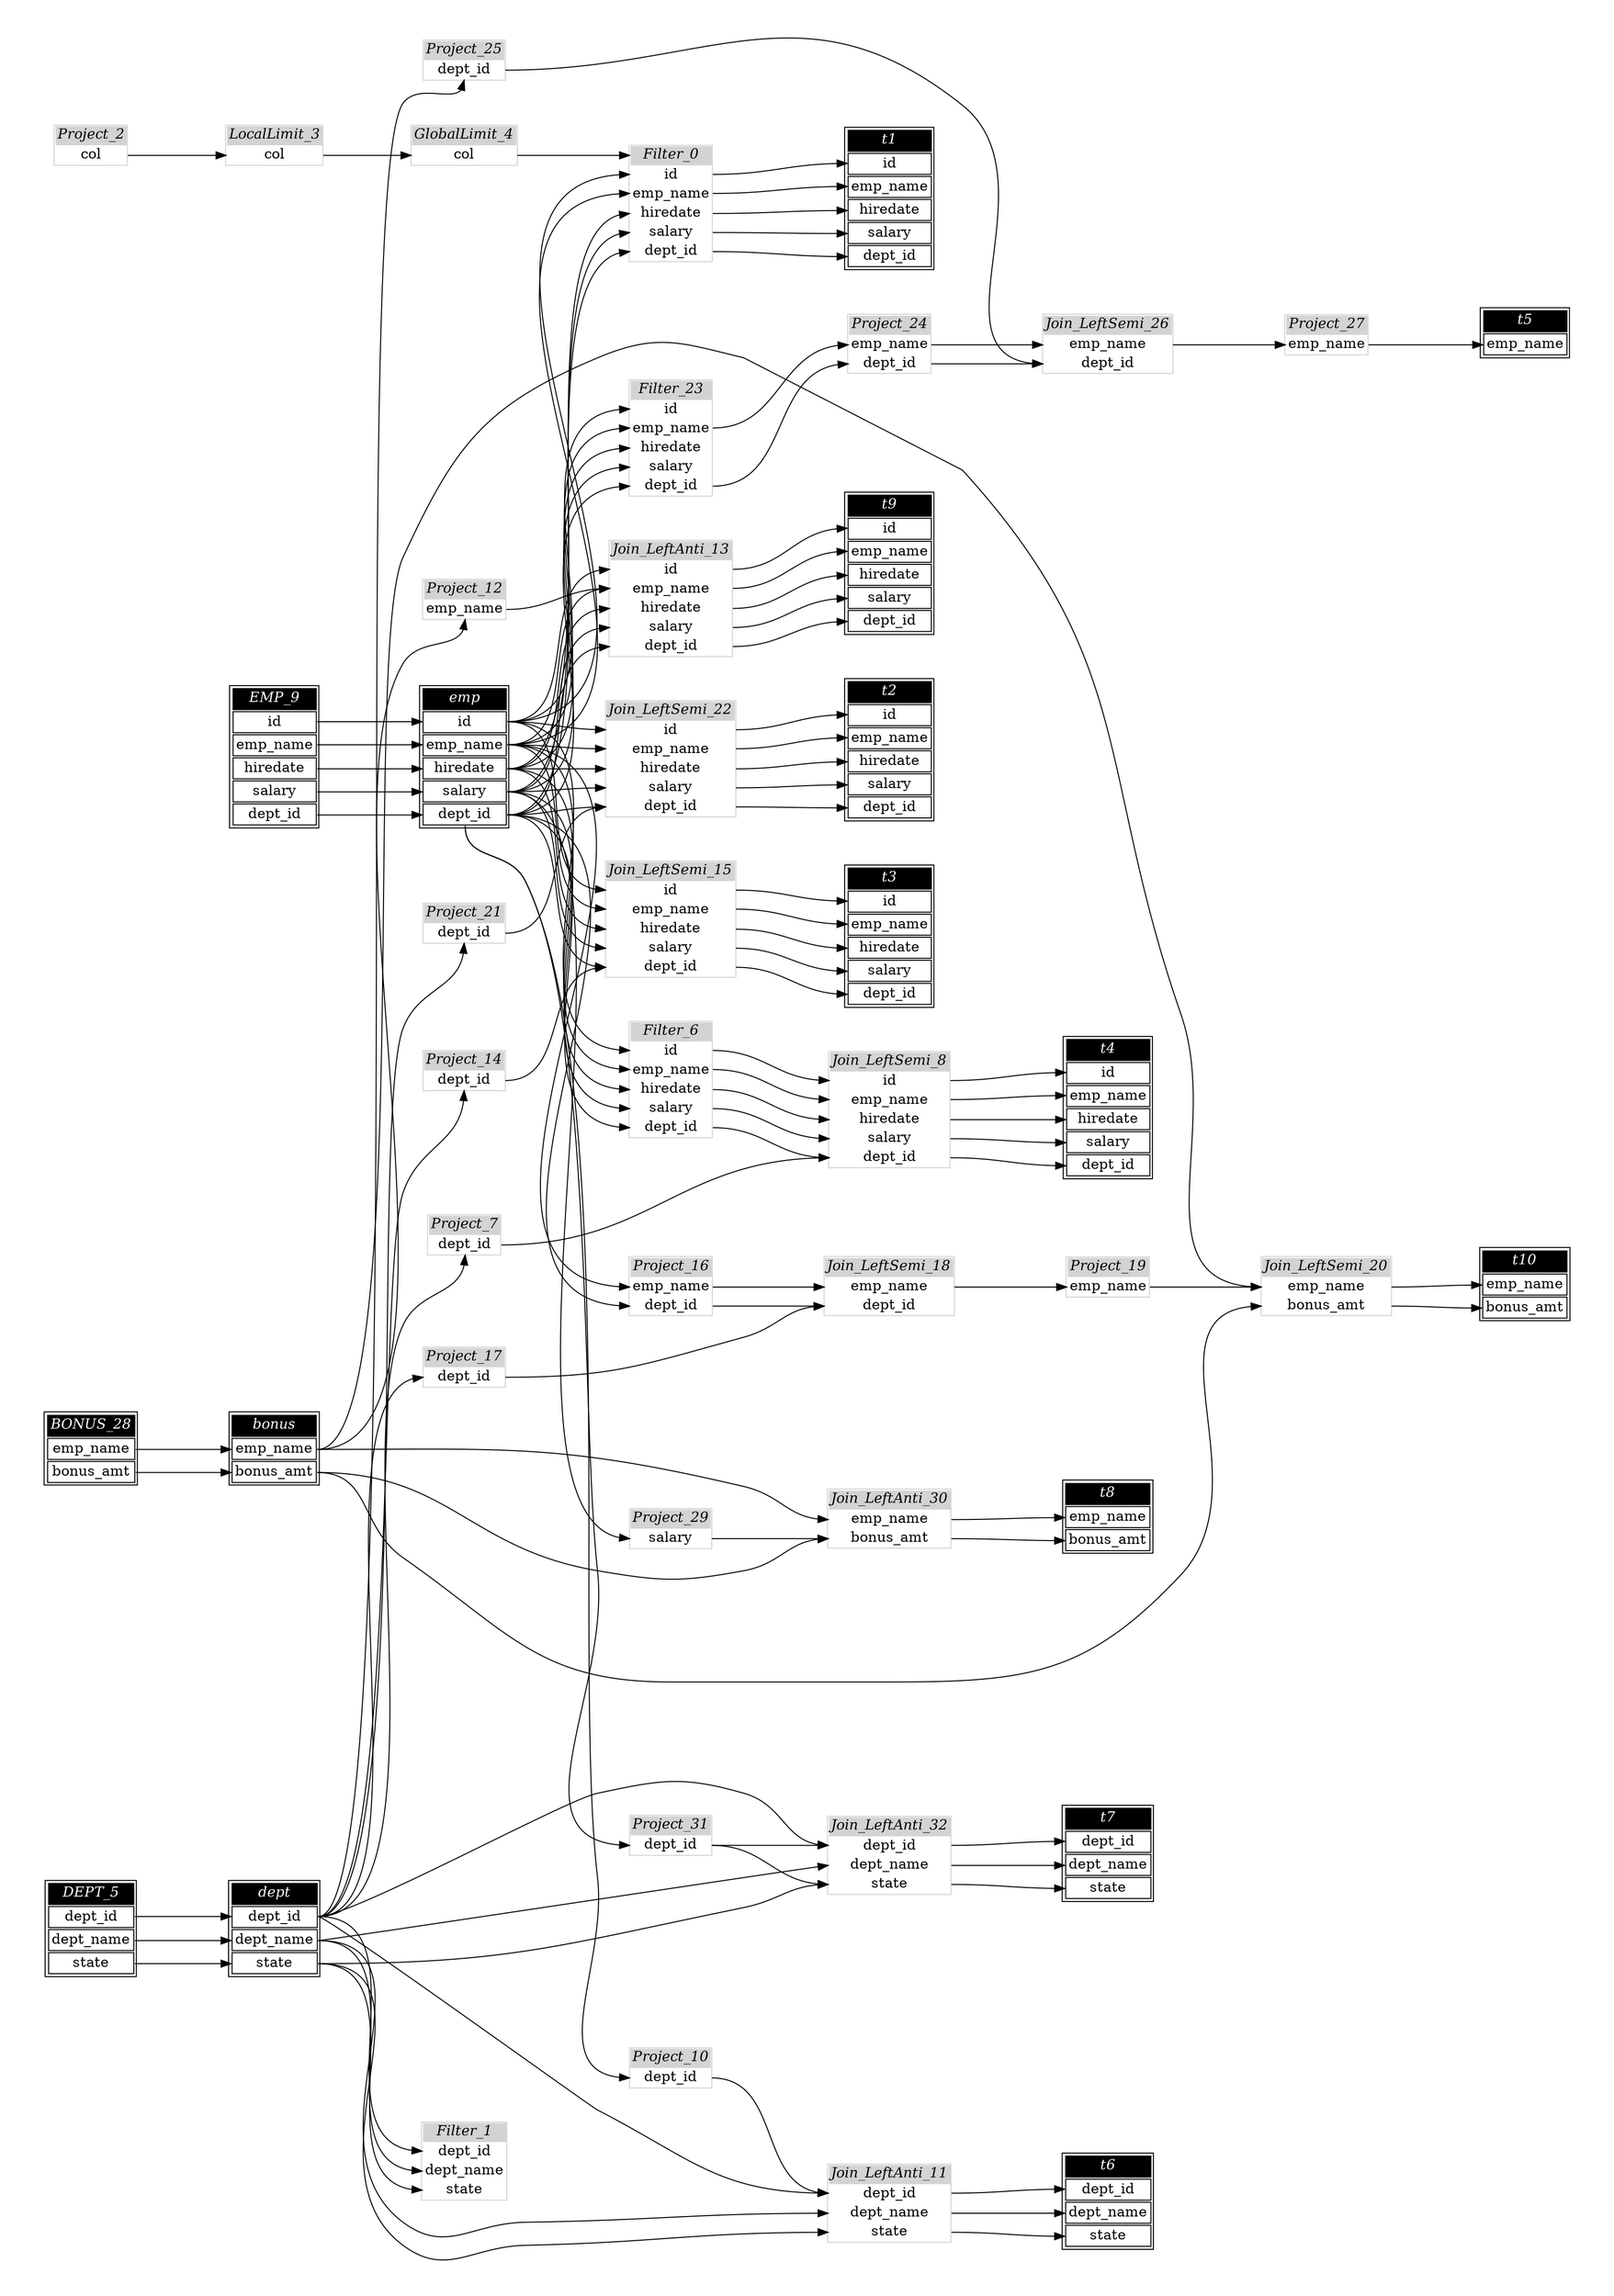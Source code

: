 // Automatically generated by SQLFlowTestSuite


digraph {
  graph [pad="0.5" nodesep="0.5" ranksep="1" fontname="Helvetica" rankdir=LR];
  node [shape=plaintext]

  
"BONUS_28" [color="black" label=<
<table>
  <tr><td bgcolor="black" port="nodeName"><i><font color="white">BONUS_28</font></i></td></tr>
  <tr><td port="0">emp_name</td></tr>
<tr><td port="1">bonus_amt</td></tr>
</table>>];
       

"DEPT_5" [color="black" label=<
<table>
  <tr><td bgcolor="black" port="nodeName"><i><font color="white">DEPT_5</font></i></td></tr>
  <tr><td port="0">dept_id</td></tr>
<tr><td port="1">dept_name</td></tr>
<tr><td port="2">state</td></tr>
</table>>];
       

"EMP_9" [color="black" label=<
<table>
  <tr><td bgcolor="black" port="nodeName"><i><font color="white">EMP_9</font></i></td></tr>
  <tr><td port="0">id</td></tr>
<tr><td port="1">emp_name</td></tr>
<tr><td port="2">hiredate</td></tr>
<tr><td port="3">salary</td></tr>
<tr><td port="4">dept_id</td></tr>
</table>>];
       

"Filter_0" [label=<
<table color="lightgray" border="1" cellborder="0" cellspacing="0">
  <tr><td bgcolor="lightgray" port="nodeName"><i>Filter_0</i></td></tr>
  <tr><td port="0">id</td></tr>
<tr><td port="1">emp_name</td></tr>
<tr><td port="2">hiredate</td></tr>
<tr><td port="3">salary</td></tr>
<tr><td port="4">dept_id</td></tr>
</table>>];
       

"Filter_1" [label=<
<table color="lightgray" border="1" cellborder="0" cellspacing="0">
  <tr><td bgcolor="lightgray" port="nodeName"><i>Filter_1</i></td></tr>
  <tr><td port="0">dept_id</td></tr>
<tr><td port="1">dept_name</td></tr>
<tr><td port="2">state</td></tr>
</table>>];
       

"Filter_23" [label=<
<table color="lightgray" border="1" cellborder="0" cellspacing="0">
  <tr><td bgcolor="lightgray" port="nodeName"><i>Filter_23</i></td></tr>
  <tr><td port="0">id</td></tr>
<tr><td port="1">emp_name</td></tr>
<tr><td port="2">hiredate</td></tr>
<tr><td port="3">salary</td></tr>
<tr><td port="4">dept_id</td></tr>
</table>>];
       

"Filter_6" [label=<
<table color="lightgray" border="1" cellborder="0" cellspacing="0">
  <tr><td bgcolor="lightgray" port="nodeName"><i>Filter_6</i></td></tr>
  <tr><td port="0">id</td></tr>
<tr><td port="1">emp_name</td></tr>
<tr><td port="2">hiredate</td></tr>
<tr><td port="3">salary</td></tr>
<tr><td port="4">dept_id</td></tr>
</table>>];
       

"GlobalLimit_4" [label=<
<table color="lightgray" border="1" cellborder="0" cellspacing="0">
  <tr><td bgcolor="lightgray" port="nodeName"><i>GlobalLimit_4</i></td></tr>
  <tr><td port="0">col</td></tr>
</table>>];
       

"Join_LeftAnti_11" [label=<
<table color="lightgray" border="1" cellborder="0" cellspacing="0">
  <tr><td bgcolor="lightgray" port="nodeName"><i>Join_LeftAnti_11</i></td></tr>
  <tr><td port="0">dept_id</td></tr>
<tr><td port="1">dept_name</td></tr>
<tr><td port="2">state</td></tr>
</table>>];
       

"Join_LeftAnti_13" [label=<
<table color="lightgray" border="1" cellborder="0" cellspacing="0">
  <tr><td bgcolor="lightgray" port="nodeName"><i>Join_LeftAnti_13</i></td></tr>
  <tr><td port="0">id</td></tr>
<tr><td port="1">emp_name</td></tr>
<tr><td port="2">hiredate</td></tr>
<tr><td port="3">salary</td></tr>
<tr><td port="4">dept_id</td></tr>
</table>>];
       

"Join_LeftAnti_30" [label=<
<table color="lightgray" border="1" cellborder="0" cellspacing="0">
  <tr><td bgcolor="lightgray" port="nodeName"><i>Join_LeftAnti_30</i></td></tr>
  <tr><td port="0">emp_name</td></tr>
<tr><td port="1">bonus_amt</td></tr>
</table>>];
       

"Join_LeftAnti_32" [label=<
<table color="lightgray" border="1" cellborder="0" cellspacing="0">
  <tr><td bgcolor="lightgray" port="nodeName"><i>Join_LeftAnti_32</i></td></tr>
  <tr><td port="0">dept_id</td></tr>
<tr><td port="1">dept_name</td></tr>
<tr><td port="2">state</td></tr>
</table>>];
       

"Join_LeftSemi_15" [label=<
<table color="lightgray" border="1" cellborder="0" cellspacing="0">
  <tr><td bgcolor="lightgray" port="nodeName"><i>Join_LeftSemi_15</i></td></tr>
  <tr><td port="0">id</td></tr>
<tr><td port="1">emp_name</td></tr>
<tr><td port="2">hiredate</td></tr>
<tr><td port="3">salary</td></tr>
<tr><td port="4">dept_id</td></tr>
</table>>];
       

"Join_LeftSemi_18" [label=<
<table color="lightgray" border="1" cellborder="0" cellspacing="0">
  <tr><td bgcolor="lightgray" port="nodeName"><i>Join_LeftSemi_18</i></td></tr>
  <tr><td port="0">emp_name</td></tr>
<tr><td port="1">dept_id</td></tr>
</table>>];
       

"Join_LeftSemi_20" [label=<
<table color="lightgray" border="1" cellborder="0" cellspacing="0">
  <tr><td bgcolor="lightgray" port="nodeName"><i>Join_LeftSemi_20</i></td></tr>
  <tr><td port="0">emp_name</td></tr>
<tr><td port="1">bonus_amt</td></tr>
</table>>];
       

"Join_LeftSemi_22" [label=<
<table color="lightgray" border="1" cellborder="0" cellspacing="0">
  <tr><td bgcolor="lightgray" port="nodeName"><i>Join_LeftSemi_22</i></td></tr>
  <tr><td port="0">id</td></tr>
<tr><td port="1">emp_name</td></tr>
<tr><td port="2">hiredate</td></tr>
<tr><td port="3">salary</td></tr>
<tr><td port="4">dept_id</td></tr>
</table>>];
       

"Join_LeftSemi_26" [label=<
<table color="lightgray" border="1" cellborder="0" cellspacing="0">
  <tr><td bgcolor="lightgray" port="nodeName"><i>Join_LeftSemi_26</i></td></tr>
  <tr><td port="0">emp_name</td></tr>
<tr><td port="1">dept_id</td></tr>
</table>>];
       

"Join_LeftSemi_8" [label=<
<table color="lightgray" border="1" cellborder="0" cellspacing="0">
  <tr><td bgcolor="lightgray" port="nodeName"><i>Join_LeftSemi_8</i></td></tr>
  <tr><td port="0">id</td></tr>
<tr><td port="1">emp_name</td></tr>
<tr><td port="2">hiredate</td></tr>
<tr><td port="3">salary</td></tr>
<tr><td port="4">dept_id</td></tr>
</table>>];
       

"LocalLimit_3" [label=<
<table color="lightgray" border="1" cellborder="0" cellspacing="0">
  <tr><td bgcolor="lightgray" port="nodeName"><i>LocalLimit_3</i></td></tr>
  <tr><td port="0">col</td></tr>
</table>>];
       

"Project_10" [label=<
<table color="lightgray" border="1" cellborder="0" cellspacing="0">
  <tr><td bgcolor="lightgray" port="nodeName"><i>Project_10</i></td></tr>
  <tr><td port="0">dept_id</td></tr>
</table>>];
       

"Project_12" [label=<
<table color="lightgray" border="1" cellborder="0" cellspacing="0">
  <tr><td bgcolor="lightgray" port="nodeName"><i>Project_12</i></td></tr>
  <tr><td port="0">emp_name</td></tr>
</table>>];
       

"Project_14" [label=<
<table color="lightgray" border="1" cellborder="0" cellspacing="0">
  <tr><td bgcolor="lightgray" port="nodeName"><i>Project_14</i></td></tr>
  <tr><td port="0">dept_id</td></tr>
</table>>];
       

"Project_16" [label=<
<table color="lightgray" border="1" cellborder="0" cellspacing="0">
  <tr><td bgcolor="lightgray" port="nodeName"><i>Project_16</i></td></tr>
  <tr><td port="0">emp_name</td></tr>
<tr><td port="1">dept_id</td></tr>
</table>>];
       

"Project_17" [label=<
<table color="lightgray" border="1" cellborder="0" cellspacing="0">
  <tr><td bgcolor="lightgray" port="nodeName"><i>Project_17</i></td></tr>
  <tr><td port="0">dept_id</td></tr>
</table>>];
       

"Project_19" [label=<
<table color="lightgray" border="1" cellborder="0" cellspacing="0">
  <tr><td bgcolor="lightgray" port="nodeName"><i>Project_19</i></td></tr>
  <tr><td port="0">emp_name</td></tr>
</table>>];
       

"Project_2" [label=<
<table color="lightgray" border="1" cellborder="0" cellspacing="0">
  <tr><td bgcolor="lightgray" port="nodeName"><i>Project_2</i></td></tr>
  <tr><td port="0">col</td></tr>
</table>>];
       

"Project_21" [label=<
<table color="lightgray" border="1" cellborder="0" cellspacing="0">
  <tr><td bgcolor="lightgray" port="nodeName"><i>Project_21</i></td></tr>
  <tr><td port="0">dept_id</td></tr>
</table>>];
       

"Project_24" [label=<
<table color="lightgray" border="1" cellborder="0" cellspacing="0">
  <tr><td bgcolor="lightgray" port="nodeName"><i>Project_24</i></td></tr>
  <tr><td port="0">emp_name</td></tr>
<tr><td port="1">dept_id</td></tr>
</table>>];
       

"Project_25" [label=<
<table color="lightgray" border="1" cellborder="0" cellspacing="0">
  <tr><td bgcolor="lightgray" port="nodeName"><i>Project_25</i></td></tr>
  <tr><td port="0">dept_id</td></tr>
</table>>];
       

"Project_27" [label=<
<table color="lightgray" border="1" cellborder="0" cellspacing="0">
  <tr><td bgcolor="lightgray" port="nodeName"><i>Project_27</i></td></tr>
  <tr><td port="0">emp_name</td></tr>
</table>>];
       

"Project_29" [label=<
<table color="lightgray" border="1" cellborder="0" cellspacing="0">
  <tr><td bgcolor="lightgray" port="nodeName"><i>Project_29</i></td></tr>
  <tr><td port="0">salary</td></tr>
</table>>];
       

"Project_31" [label=<
<table color="lightgray" border="1" cellborder="0" cellspacing="0">
  <tr><td bgcolor="lightgray" port="nodeName"><i>Project_31</i></td></tr>
  <tr><td port="0">dept_id</td></tr>
</table>>];
       

"Project_7" [label=<
<table color="lightgray" border="1" cellborder="0" cellspacing="0">
  <tr><td bgcolor="lightgray" port="nodeName"><i>Project_7</i></td></tr>
  <tr><td port="0">dept_id</td></tr>
</table>>];
       

"bonus" [color="black" label=<
<table>
  <tr><td bgcolor="black" port="nodeName"><i><font color="white">bonus</font></i></td></tr>
  <tr><td port="0">emp_name</td></tr>
<tr><td port="1">bonus_amt</td></tr>
</table>>];
       

"dept" [color="black" label=<
<table>
  <tr><td bgcolor="black" port="nodeName"><i><font color="white">dept</font></i></td></tr>
  <tr><td port="0">dept_id</td></tr>
<tr><td port="1">dept_name</td></tr>
<tr><td port="2">state</td></tr>
</table>>];
       

"emp" [color="black" label=<
<table>
  <tr><td bgcolor="black" port="nodeName"><i><font color="white">emp</font></i></td></tr>
  <tr><td port="0">id</td></tr>
<tr><td port="1">emp_name</td></tr>
<tr><td port="2">hiredate</td></tr>
<tr><td port="3">salary</td></tr>
<tr><td port="4">dept_id</td></tr>
</table>>];
       

"t1" [color="black" label=<
<table>
  <tr><td bgcolor="black" port="nodeName"><i><font color="white">t1</font></i></td></tr>
  <tr><td port="0">id</td></tr>
<tr><td port="1">emp_name</td></tr>
<tr><td port="2">hiredate</td></tr>
<tr><td port="3">salary</td></tr>
<tr><td port="4">dept_id</td></tr>
</table>>];
       

"t10" [color="black" label=<
<table>
  <tr><td bgcolor="black" port="nodeName"><i><font color="white">t10</font></i></td></tr>
  <tr><td port="0">emp_name</td></tr>
<tr><td port="1">bonus_amt</td></tr>
</table>>];
       

"t2" [color="black" label=<
<table>
  <tr><td bgcolor="black" port="nodeName"><i><font color="white">t2</font></i></td></tr>
  <tr><td port="0">id</td></tr>
<tr><td port="1">emp_name</td></tr>
<tr><td port="2">hiredate</td></tr>
<tr><td port="3">salary</td></tr>
<tr><td port="4">dept_id</td></tr>
</table>>];
       

"t3" [color="black" label=<
<table>
  <tr><td bgcolor="black" port="nodeName"><i><font color="white">t3</font></i></td></tr>
  <tr><td port="0">id</td></tr>
<tr><td port="1">emp_name</td></tr>
<tr><td port="2">hiredate</td></tr>
<tr><td port="3">salary</td></tr>
<tr><td port="4">dept_id</td></tr>
</table>>];
       

"t4" [color="black" label=<
<table>
  <tr><td bgcolor="black" port="nodeName"><i><font color="white">t4</font></i></td></tr>
  <tr><td port="0">id</td></tr>
<tr><td port="1">emp_name</td></tr>
<tr><td port="2">hiredate</td></tr>
<tr><td port="3">salary</td></tr>
<tr><td port="4">dept_id</td></tr>
</table>>];
       

"t5" [color="black" label=<
<table>
  <tr><td bgcolor="black" port="nodeName"><i><font color="white">t5</font></i></td></tr>
  <tr><td port="0">emp_name</td></tr>
</table>>];
       

"t6" [color="black" label=<
<table>
  <tr><td bgcolor="black" port="nodeName"><i><font color="white">t6</font></i></td></tr>
  <tr><td port="0">dept_id</td></tr>
<tr><td port="1">dept_name</td></tr>
<tr><td port="2">state</td></tr>
</table>>];
       

"t7" [color="black" label=<
<table>
  <tr><td bgcolor="black" port="nodeName"><i><font color="white">t7</font></i></td></tr>
  <tr><td port="0">dept_id</td></tr>
<tr><td port="1">dept_name</td></tr>
<tr><td port="2">state</td></tr>
</table>>];
       

"t8" [color="black" label=<
<table>
  <tr><td bgcolor="black" port="nodeName"><i><font color="white">t8</font></i></td></tr>
  <tr><td port="0">emp_name</td></tr>
<tr><td port="1">bonus_amt</td></tr>
</table>>];
       

"t9" [color="black" label=<
<table>
  <tr><td bgcolor="black" port="nodeName"><i><font color="white">t9</font></i></td></tr>
  <tr><td port="0">id</td></tr>
<tr><td port="1">emp_name</td></tr>
<tr><td port="2">hiredate</td></tr>
<tr><td port="3">salary</td></tr>
<tr><td port="4">dept_id</td></tr>
</table>>];
       
  "BONUS_28":0 -> "bonus":0;
"BONUS_28":1 -> "bonus":1;
"DEPT_5":0 -> "dept":0;
"DEPT_5":1 -> "dept":1;
"DEPT_5":2 -> "dept":2;
"EMP_9":0 -> "emp":0;
"EMP_9":1 -> "emp":1;
"EMP_9":2 -> "emp":2;
"EMP_9":3 -> "emp":3;
"EMP_9":4 -> "emp":4;
"Filter_0":0 -> "t1":0;
"Filter_0":1 -> "t1":1;
"Filter_0":2 -> "t1":2;
"Filter_0":3 -> "t1":3;
"Filter_0":4 -> "t1":4;
"Filter_23":1 -> "Project_24":0;
"Filter_23":4 -> "Project_24":1;
"Filter_6":0 -> "Join_LeftSemi_8":0;
"Filter_6":1 -> "Join_LeftSemi_8":1;
"Filter_6":2 -> "Join_LeftSemi_8":2;
"Filter_6":3 -> "Join_LeftSemi_8":3;
"Filter_6":4 -> "Join_LeftSemi_8":4;
"GlobalLimit_4":0 -> "Filter_0":nodeName
"Join_LeftAnti_11":0 -> "t6":0;
"Join_LeftAnti_11":1 -> "t6":1;
"Join_LeftAnti_11":2 -> "t6":2;
"Join_LeftAnti_13":0 -> "t9":0;
"Join_LeftAnti_13":1 -> "t9":1;
"Join_LeftAnti_13":2 -> "t9":2;
"Join_LeftAnti_13":3 -> "t9":3;
"Join_LeftAnti_13":4 -> "t9":4;
"Join_LeftAnti_30":0 -> "t8":0;
"Join_LeftAnti_30":1 -> "t8":1;
"Join_LeftAnti_32":0 -> "t7":0;
"Join_LeftAnti_32":1 -> "t7":1;
"Join_LeftAnti_32":2 -> "t7":2;
"Join_LeftSemi_15":0 -> "t3":0;
"Join_LeftSemi_15":1 -> "t3":1;
"Join_LeftSemi_15":2 -> "t3":2;
"Join_LeftSemi_15":3 -> "t3":3;
"Join_LeftSemi_15":4 -> "t3":4;
"Join_LeftSemi_18":0 -> "Project_19":0;
"Join_LeftSemi_20":0 -> "t10":0;
"Join_LeftSemi_20":1 -> "t10":1;
"Join_LeftSemi_22":0 -> "t2":0;
"Join_LeftSemi_22":1 -> "t2":1;
"Join_LeftSemi_22":2 -> "t2":2;
"Join_LeftSemi_22":3 -> "t2":3;
"Join_LeftSemi_22":4 -> "t2":4;
"Join_LeftSemi_26":0 -> "Project_27":0;
"Join_LeftSemi_8":0 -> "t4":0;
"Join_LeftSemi_8":1 -> "t4":1;
"Join_LeftSemi_8":2 -> "t4":2;
"Join_LeftSemi_8":3 -> "t4":3;
"Join_LeftSemi_8":4 -> "t4":4;
"LocalLimit_3":0 -> "GlobalLimit_4":0;
"Project_10":0 -> "Join_LeftAnti_11":0;
"Project_12":0 -> "Join_LeftAnti_13":1;
"Project_14":0 -> "Join_LeftSemi_15":4;
"Project_16":0 -> "Join_LeftSemi_18":0;
"Project_16":1 -> "Join_LeftSemi_18":1;
"Project_17":0 -> "Join_LeftSemi_18":1;
"Project_19":0 -> "Join_LeftSemi_20":0;
"Project_2":0 -> "LocalLimit_3":0;
"Project_21":0 -> "Join_LeftSemi_22":4;
"Project_24":0 -> "Join_LeftSemi_26":0;
"Project_24":1 -> "Join_LeftSemi_26":1;
"Project_25":0 -> "Join_LeftSemi_26":1;
"Project_27":0 -> "t5":0;
"Project_29":0 -> "Join_LeftAnti_30":1;
"Project_31":0 -> "Join_LeftAnti_32":0;
"Project_31":0 -> "Join_LeftAnti_32":2;
"Project_7":0 -> "Join_LeftSemi_8":4;
"bonus":0 -> "Join_LeftAnti_30":0;
"bonus":0 -> "Join_LeftSemi_20":0;
"bonus":0 -> "Project_12":0;
"bonus":1 -> "Join_LeftAnti_30":1;
"bonus":1 -> "Join_LeftSemi_20":1;
"dept":0 -> "Filter_1":0;
"dept":0 -> "Join_LeftAnti_11":0;
"dept":0 -> "Join_LeftAnti_32":0;
"dept":0 -> "Project_14":0;
"dept":0 -> "Project_17":0;
"dept":0 -> "Project_21":0;
"dept":0 -> "Project_25":0;
"dept":0 -> "Project_7":0;
"dept":1 -> "Filter_1":1;
"dept":1 -> "Join_LeftAnti_11":1;
"dept":1 -> "Join_LeftAnti_32":1;
"dept":2 -> "Filter_1":2;
"dept":2 -> "Join_LeftAnti_11":2;
"dept":2 -> "Join_LeftAnti_32":2;
"emp":0 -> "Filter_0":0;
"emp":0 -> "Filter_23":0;
"emp":0 -> "Filter_6":0;
"emp":0 -> "Join_LeftAnti_13":0;
"emp":0 -> "Join_LeftSemi_15":0;
"emp":0 -> "Join_LeftSemi_22":0;
"emp":1 -> "Filter_0":1;
"emp":1 -> "Filter_23":1;
"emp":1 -> "Filter_6":1;
"emp":1 -> "Join_LeftAnti_13":1;
"emp":1 -> "Join_LeftSemi_15":1;
"emp":1 -> "Join_LeftSemi_22":1;
"emp":1 -> "Project_16":0;
"emp":2 -> "Filter_0":2;
"emp":2 -> "Filter_23":2;
"emp":2 -> "Filter_6":2;
"emp":2 -> "Join_LeftAnti_13":2;
"emp":2 -> "Join_LeftSemi_15":2;
"emp":2 -> "Join_LeftSemi_22":2;
"emp":3 -> "Filter_0":3;
"emp":3 -> "Filter_23":3;
"emp":3 -> "Filter_6":3;
"emp":3 -> "Join_LeftAnti_13":3;
"emp":3 -> "Join_LeftSemi_15":3;
"emp":3 -> "Join_LeftSemi_22":3;
"emp":3 -> "Project_29":0;
"emp":4 -> "Filter_0":4;
"emp":4 -> "Filter_23":4;
"emp":4 -> "Filter_6":4;
"emp":4 -> "Join_LeftAnti_13":4;
"emp":4 -> "Join_LeftSemi_15":4;
"emp":4 -> "Join_LeftSemi_22":4;
"emp":4 -> "Project_10":0;
"emp":4 -> "Project_16":1;
"emp":4 -> "Project_31":0;
}
       